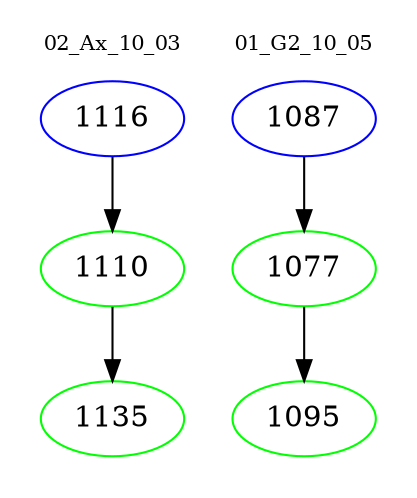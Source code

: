 digraph{
subgraph cluster_0 {
color = white
label = "02_Ax_10_03";
fontsize=10;
T0_1116 [label="1116", color="blue"]
T0_1116 -> T0_1110 [color="black"]
T0_1110 [label="1110", color="green"]
T0_1110 -> T0_1135 [color="black"]
T0_1135 [label="1135", color="green"]
}
subgraph cluster_1 {
color = white
label = "01_G2_10_05";
fontsize=10;
T1_1087 [label="1087", color="blue"]
T1_1087 -> T1_1077 [color="black"]
T1_1077 [label="1077", color="green"]
T1_1077 -> T1_1095 [color="black"]
T1_1095 [label="1095", color="green"]
}
}
